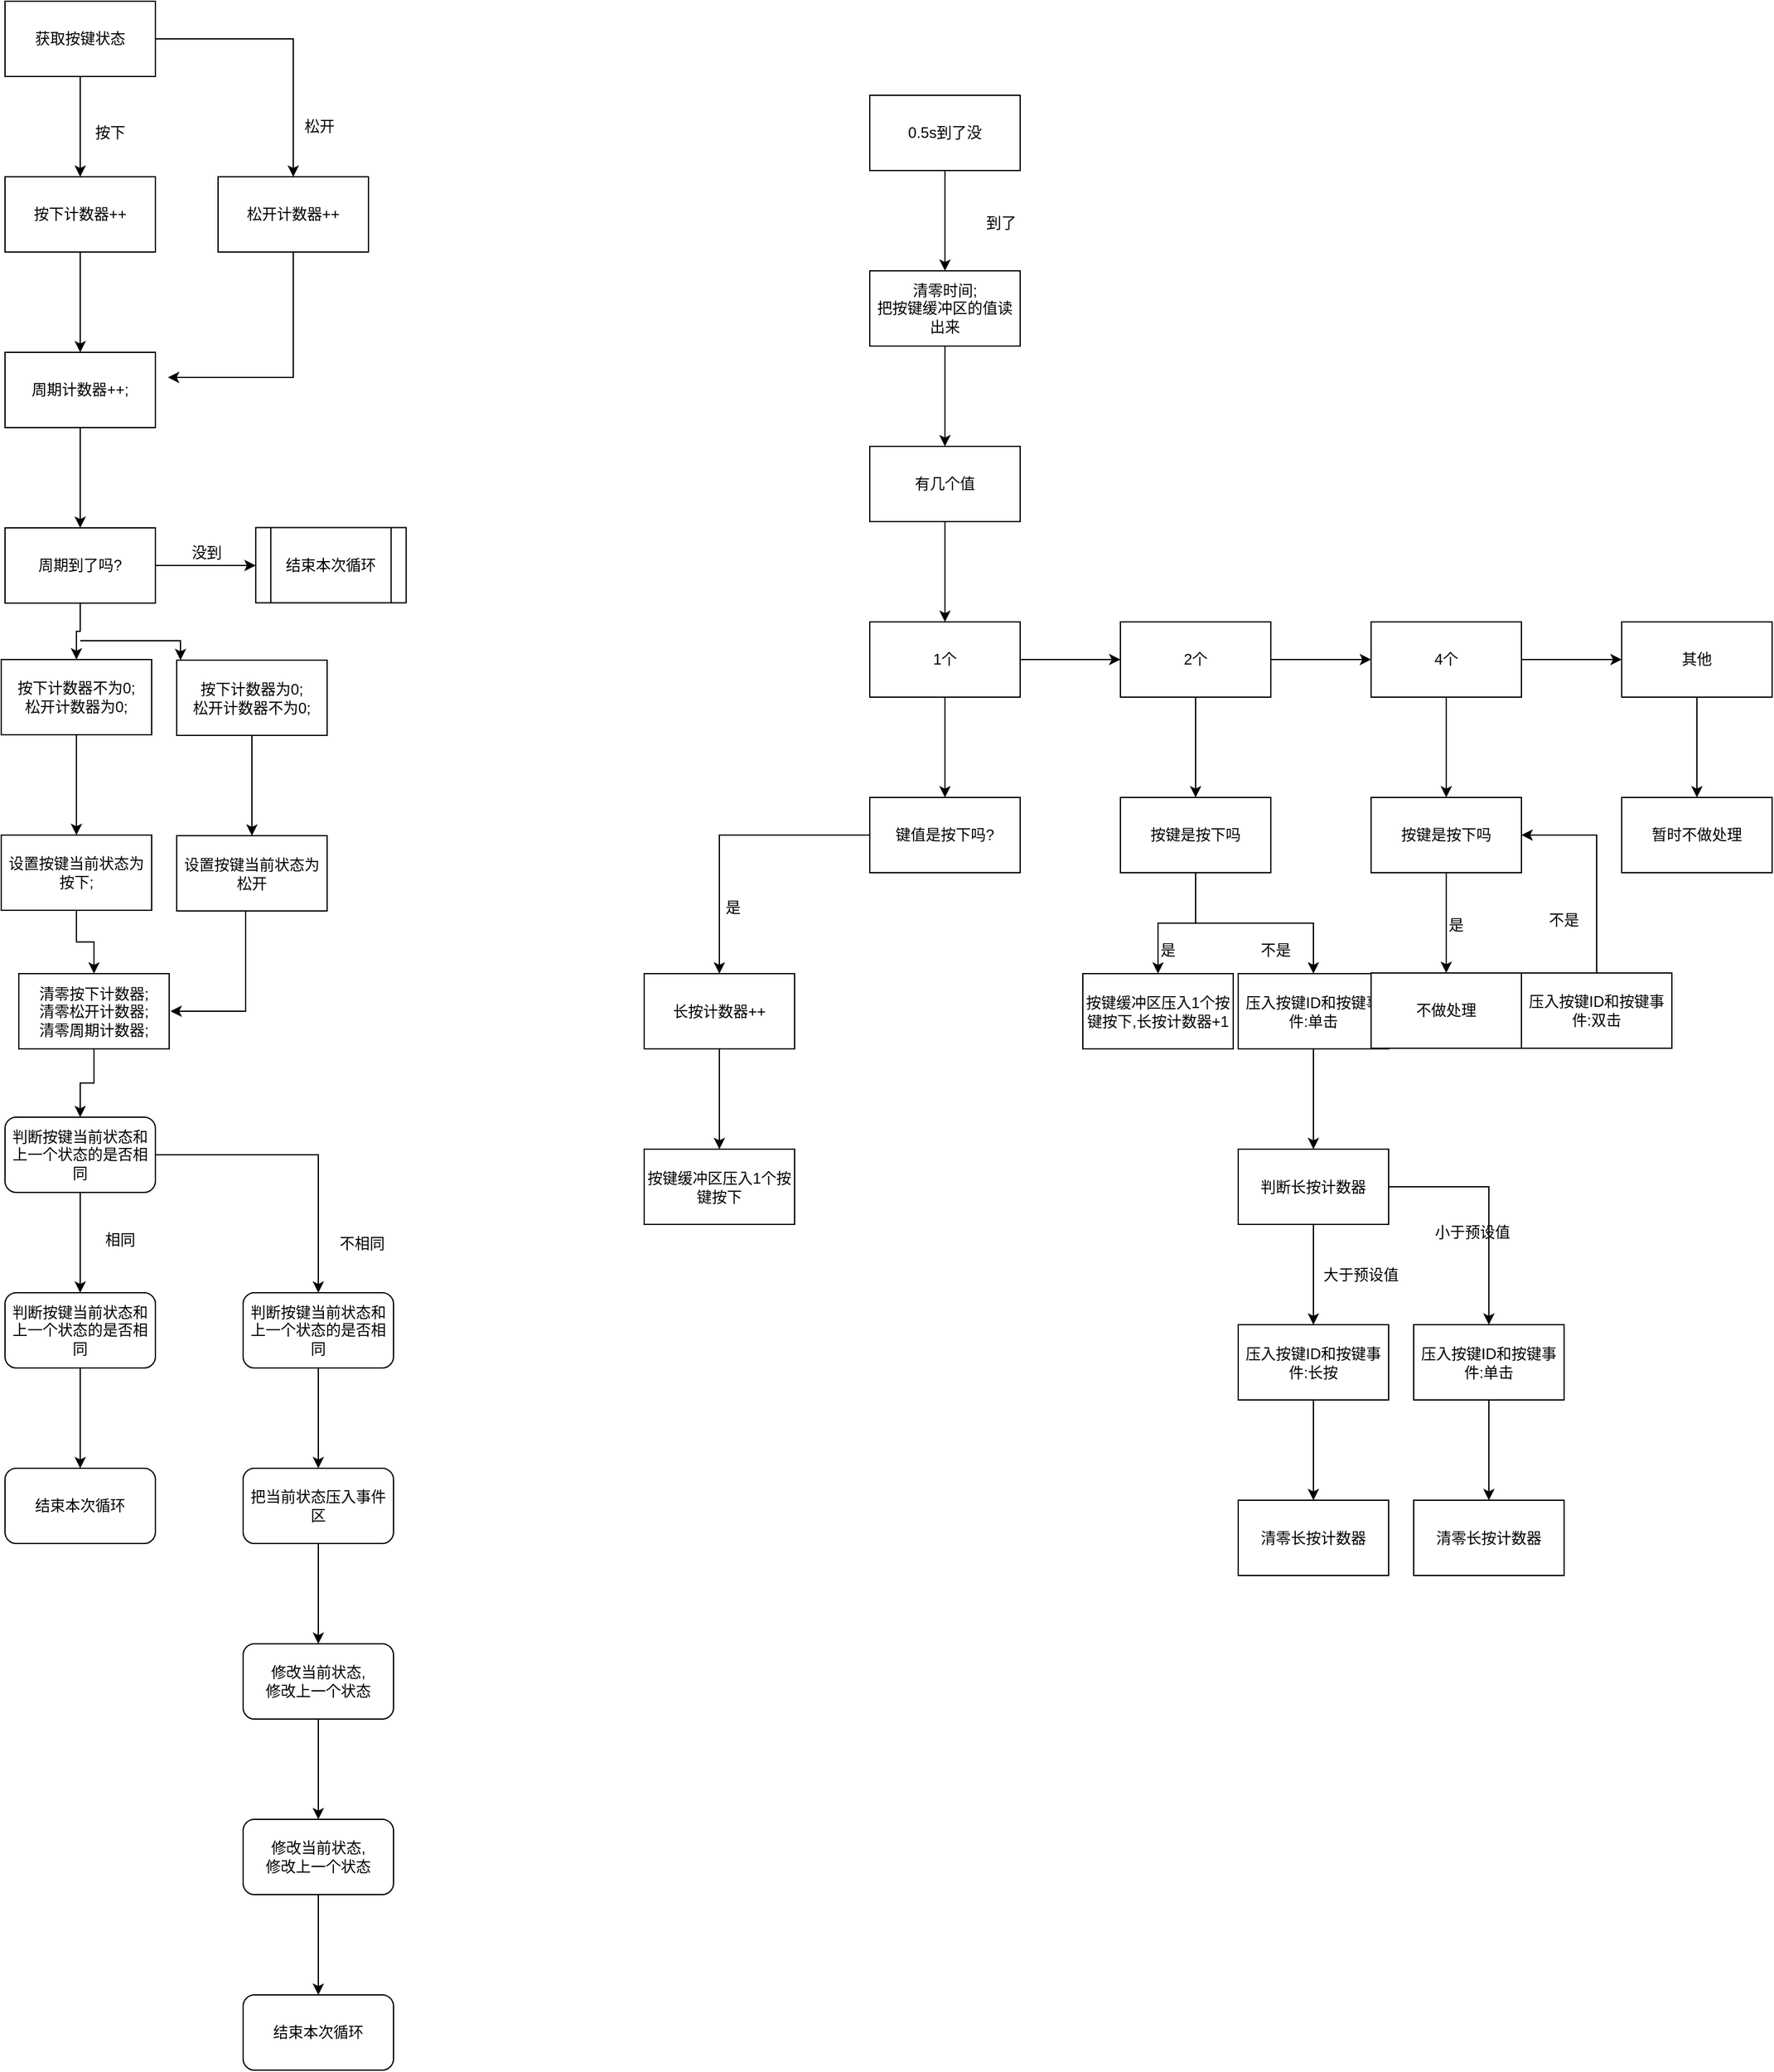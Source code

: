 <mxfile version="11.3.0" type="device" pages="1"><diagram id="B2_2T0rBm0mb6-EXUx3p" name="第 3 页"><mxGraphModel dx="1072" dy="1961" grid="1" gridSize="10" guides="1" tooltips="1" connect="1" arrows="1" fold="1" page="1" pageScale="1" pageWidth="827" pageHeight="1169" math="0" shadow="0"><root><mxCell id="7r8vF9dGVnVxXLnAjqoY-0"/><mxCell id="7r8vF9dGVnVxXLnAjqoY-1" parent="7r8vF9dGVnVxXLnAjqoY-0"/><mxCell id="7r8vF9dGVnVxXLnAjqoY-9" value="" style="edgeStyle=orthogonalEdgeStyle;rounded=0;orthogonalLoop=1;jettySize=auto;html=1;" parent="7r8vF9dGVnVxXLnAjqoY-1" source="7r8vF9dGVnVxXLnAjqoY-2" target="7r8vF9dGVnVxXLnAjqoY-8" edge="1"><mxGeometry relative="1" as="geometry"/></mxCell><mxCell id="7r8vF9dGVnVxXLnAjqoY-11" value="" style="edgeStyle=orthogonalEdgeStyle;rounded=0;orthogonalLoop=1;jettySize=auto;html=1;" parent="7r8vF9dGVnVxXLnAjqoY-1" source="7r8vF9dGVnVxXLnAjqoY-2" target="7r8vF9dGVnVxXLnAjqoY-10" edge="1"><mxGeometry relative="1" as="geometry"/></mxCell><mxCell id="7r8vF9dGVnVxXLnAjqoY-2" value="判断按键当前状态和上一个状态的是否相同" style="rounded=1;whiteSpace=wrap;html=1;" parent="7r8vF9dGVnVxXLnAjqoY-1" vertex="1"><mxGeometry x="310" y="170" width="120" height="60" as="geometry"/></mxCell><mxCell id="7r8vF9dGVnVxXLnAjqoY-17" value="" style="edgeStyle=orthogonalEdgeStyle;rounded=0;orthogonalLoop=1;jettySize=auto;html=1;" parent="7r8vF9dGVnVxXLnAjqoY-1" source="7r8vF9dGVnVxXLnAjqoY-10" target="7r8vF9dGVnVxXLnAjqoY-16" edge="1"><mxGeometry relative="1" as="geometry"/></mxCell><mxCell id="7r8vF9dGVnVxXLnAjqoY-10" value="判断按键当前状态和上一个状态的是否相同" style="rounded=1;whiteSpace=wrap;html=1;" parent="7r8vF9dGVnVxXLnAjqoY-1" vertex="1"><mxGeometry x="500" y="310" width="120" height="60" as="geometry"/></mxCell><mxCell id="7r8vF9dGVnVxXLnAjqoY-19" value="" style="edgeStyle=orthogonalEdgeStyle;rounded=0;orthogonalLoop=1;jettySize=auto;html=1;" parent="7r8vF9dGVnVxXLnAjqoY-1" source="7r8vF9dGVnVxXLnAjqoY-16" target="7r8vF9dGVnVxXLnAjqoY-18" edge="1"><mxGeometry relative="1" as="geometry"/></mxCell><mxCell id="7r8vF9dGVnVxXLnAjqoY-16" value="把当前状态压入事件区" style="rounded=1;whiteSpace=wrap;html=1;" parent="7r8vF9dGVnVxXLnAjqoY-1" vertex="1"><mxGeometry x="500" y="450" width="120" height="60" as="geometry"/></mxCell><mxCell id="7r8vF9dGVnVxXLnAjqoY-21" value="" style="edgeStyle=orthogonalEdgeStyle;rounded=0;orthogonalLoop=1;jettySize=auto;html=1;" parent="7r8vF9dGVnVxXLnAjqoY-1" source="7r8vF9dGVnVxXLnAjqoY-18" target="7r8vF9dGVnVxXLnAjqoY-20" edge="1"><mxGeometry relative="1" as="geometry"/></mxCell><mxCell id="7r8vF9dGVnVxXLnAjqoY-18" value="修改当前状态,&lt;br&gt;修改上一个状态" style="rounded=1;whiteSpace=wrap;html=1;" parent="7r8vF9dGVnVxXLnAjqoY-1" vertex="1"><mxGeometry x="500" y="590" width="120" height="60" as="geometry"/></mxCell><mxCell id="7r8vF9dGVnVxXLnAjqoY-23" value="" style="edgeStyle=orthogonalEdgeStyle;rounded=0;orthogonalLoop=1;jettySize=auto;html=1;" parent="7r8vF9dGVnVxXLnAjqoY-1" source="7r8vF9dGVnVxXLnAjqoY-20" target="7r8vF9dGVnVxXLnAjqoY-22" edge="1"><mxGeometry relative="1" as="geometry"/></mxCell><mxCell id="7r8vF9dGVnVxXLnAjqoY-20" value="修改当前状态,&lt;br&gt;修改上一个状态" style="rounded=1;whiteSpace=wrap;html=1;" parent="7r8vF9dGVnVxXLnAjqoY-1" vertex="1"><mxGeometry x="500" y="730" width="120" height="60" as="geometry"/></mxCell><mxCell id="7r8vF9dGVnVxXLnAjqoY-22" value="结束本次循环" style="rounded=1;whiteSpace=wrap;html=1;" parent="7r8vF9dGVnVxXLnAjqoY-1" vertex="1"><mxGeometry x="500" y="870" width="120" height="60" as="geometry"/></mxCell><mxCell id="7r8vF9dGVnVxXLnAjqoY-15" value="" style="edgeStyle=orthogonalEdgeStyle;rounded=0;orthogonalLoop=1;jettySize=auto;html=1;" parent="7r8vF9dGVnVxXLnAjqoY-1" source="7r8vF9dGVnVxXLnAjqoY-8" target="7r8vF9dGVnVxXLnAjqoY-14" edge="1"><mxGeometry relative="1" as="geometry"/></mxCell><mxCell id="7r8vF9dGVnVxXLnAjqoY-8" value="判断按键当前状态和上一个状态的是否相同" style="rounded=1;whiteSpace=wrap;html=1;" parent="7r8vF9dGVnVxXLnAjqoY-1" vertex="1"><mxGeometry x="310" y="310" width="120" height="60" as="geometry"/></mxCell><mxCell id="7r8vF9dGVnVxXLnAjqoY-14" value="结束本次循环" style="rounded=1;whiteSpace=wrap;html=1;" parent="7r8vF9dGVnVxXLnAjqoY-1" vertex="1"><mxGeometry x="310" y="450" width="120" height="60" as="geometry"/></mxCell><mxCell id="7r8vF9dGVnVxXLnAjqoY-12" value="相同" style="text;html=1;resizable=0;points=[];autosize=1;align=left;verticalAlign=top;spacingTop=-4;" parent="7r8vF9dGVnVxXLnAjqoY-1" vertex="1"><mxGeometry x="388" y="258" width="40" height="20" as="geometry"/></mxCell><mxCell id="7r8vF9dGVnVxXLnAjqoY-13" value="不相同" style="text;html=1;resizable=0;points=[];autosize=1;align=left;verticalAlign=top;spacingTop=-4;" parent="7r8vF9dGVnVxXLnAjqoY-1" vertex="1"><mxGeometry x="575" y="261" width="50" height="20" as="geometry"/></mxCell><mxCell id="aaYcytIjd0L889EqjTtt-0" value="" style="edgeStyle=orthogonalEdgeStyle;rounded=0;orthogonalLoop=1;jettySize=auto;html=1;" parent="7r8vF9dGVnVxXLnAjqoY-1" source="aaYcytIjd0L889EqjTtt-2" target="aaYcytIjd0L889EqjTtt-6" edge="1"><mxGeometry relative="1" as="geometry"/></mxCell><mxCell id="aaYcytIjd0L889EqjTtt-1" value="" style="edgeStyle=orthogonalEdgeStyle;rounded=0;orthogonalLoop=1;jettySize=auto;html=1;" parent="7r8vF9dGVnVxXLnAjqoY-1" source="aaYcytIjd0L889EqjTtt-2" target="aaYcytIjd0L889EqjTtt-4" edge="1"><mxGeometry relative="1" as="geometry"/></mxCell><mxCell id="aaYcytIjd0L889EqjTtt-2" value="获取按键状态" style="rounded=0;whiteSpace=wrap;html=1;" parent="7r8vF9dGVnVxXLnAjqoY-1" vertex="1"><mxGeometry x="310" y="-720" width="120" height="60" as="geometry"/></mxCell><mxCell id="aaYcytIjd0L889EqjTtt-3" value="" style="edgeStyle=orthogonalEdgeStyle;rounded=0;orthogonalLoop=1;jettySize=auto;html=1;" parent="7r8vF9dGVnVxXLnAjqoY-1" source="aaYcytIjd0L889EqjTtt-4" edge="1"><mxGeometry relative="1" as="geometry"><mxPoint x="440" y="-420" as="targetPoint"/><Array as="points"><mxPoint x="540" y="-420"/></Array></mxGeometry></mxCell><mxCell id="aaYcytIjd0L889EqjTtt-4" value="松开计数器++" style="rounded=0;whiteSpace=wrap;html=1;" parent="7r8vF9dGVnVxXLnAjqoY-1" vertex="1"><mxGeometry x="480" y="-580" width="120" height="60" as="geometry"/></mxCell><mxCell id="aaYcytIjd0L889EqjTtt-5" value="" style="edgeStyle=orthogonalEdgeStyle;rounded=0;orthogonalLoop=1;jettySize=auto;html=1;entryX=0.5;entryY=0;entryDx=0;entryDy=0;" parent="7r8vF9dGVnVxXLnAjqoY-1" source="aaYcytIjd0L889EqjTtt-6" target="aaYcytIjd0L889EqjTtt-8" edge="1"><mxGeometry relative="1" as="geometry"/></mxCell><mxCell id="aaYcytIjd0L889EqjTtt-6" value="按下计数器++" style="rounded=0;whiteSpace=wrap;html=1;" parent="7r8vF9dGVnVxXLnAjqoY-1" vertex="1"><mxGeometry x="310" y="-580" width="120" height="60" as="geometry"/></mxCell><mxCell id="aaYcytIjd0L889EqjTtt-7" value="" style="edgeStyle=orthogonalEdgeStyle;rounded=0;orthogonalLoop=1;jettySize=auto;html=1;" parent="7r8vF9dGVnVxXLnAjqoY-1" source="aaYcytIjd0L889EqjTtt-8" target="aaYcytIjd0L889EqjTtt-10" edge="1"><mxGeometry relative="1" as="geometry"/></mxCell><mxCell id="aaYcytIjd0L889EqjTtt-8" value="周期计数器++;" style="rounded=0;whiteSpace=wrap;html=1;" parent="7r8vF9dGVnVxXLnAjqoY-1" vertex="1"><mxGeometry x="310" y="-440" width="120" height="60" as="geometry"/></mxCell><mxCell id="aaYcytIjd0L889EqjTtt-9" value="" style="edgeStyle=orthogonalEdgeStyle;rounded=0;orthogonalLoop=1;jettySize=auto;html=1;" parent="7r8vF9dGVnVxXLnAjqoY-1" source="aaYcytIjd0L889EqjTtt-10" edge="1"><mxGeometry relative="1" as="geometry"><mxPoint x="510" y="-270" as="targetPoint"/></mxGeometry></mxCell><mxCell id="ldV8It1BAqN3TS-GJE2C-9" value="" style="edgeStyle=orthogonalEdgeStyle;rounded=0;orthogonalLoop=1;jettySize=auto;html=1;" parent="7r8vF9dGVnVxXLnAjqoY-1" source="aaYcytIjd0L889EqjTtt-10" target="ldV8It1BAqN3TS-GJE2C-1" edge="1"><mxGeometry relative="1" as="geometry"/></mxCell><mxCell id="aaYcytIjd0L889EqjTtt-10" value="周期到了吗?" style="rounded=0;whiteSpace=wrap;html=1;" parent="7r8vF9dGVnVxXLnAjqoY-1" vertex="1"><mxGeometry x="310" y="-300" width="120" height="60" as="geometry"/></mxCell><mxCell id="aaYcytIjd0L889EqjTtt-11" value="按下" style="text;html=1;resizable=0;points=[];autosize=1;align=left;verticalAlign=top;spacingTop=-4;" parent="7r8vF9dGVnVxXLnAjqoY-1" vertex="1"><mxGeometry x="380" y="-625" width="40" height="20" as="geometry"/></mxCell><mxCell id="aaYcytIjd0L889EqjTtt-12" value="松开" style="text;html=1;resizable=0;points=[];autosize=1;align=left;verticalAlign=top;spacingTop=-4;" parent="7r8vF9dGVnVxXLnAjqoY-1" vertex="1"><mxGeometry x="547" y="-630" width="40" height="20" as="geometry"/></mxCell><mxCell id="aaYcytIjd0L889EqjTtt-13" value="没到" style="text;html=1;resizable=0;points=[];autosize=1;align=left;verticalAlign=top;spacingTop=-4;" parent="7r8vF9dGVnVxXLnAjqoY-1" vertex="1"><mxGeometry x="457" y="-290" width="40" height="20" as="geometry"/></mxCell><mxCell id="aaYcytIjd0L889EqjTtt-14" value="结束本次循环" style="shape=process;whiteSpace=wrap;html=1;backgroundOutline=1;" parent="7r8vF9dGVnVxXLnAjqoY-1" vertex="1"><mxGeometry x="510.088" y="-300.241" width="120" height="60" as="geometry"/></mxCell><mxCell id="ldV8It1BAqN3TS-GJE2C-0" value="" style="edgeStyle=orthogonalEdgeStyle;rounded=0;orthogonalLoop=1;jettySize=auto;html=1;" parent="7r8vF9dGVnVxXLnAjqoY-1" source="ldV8It1BAqN3TS-GJE2C-1" target="ldV8It1BAqN3TS-GJE2C-3" edge="1"><mxGeometry relative="1" as="geometry"/></mxCell><mxCell id="ldV8It1BAqN3TS-GJE2C-1" value="按下计数器不为0;&lt;br&gt;松开计数器为0;" style="rounded=0;whiteSpace=wrap;html=1;" parent="7r8vF9dGVnVxXLnAjqoY-1" vertex="1"><mxGeometry x="307" y="-195" width="120" height="60" as="geometry"/></mxCell><mxCell id="ldV8It1BAqN3TS-GJE2C-2" value="" style="edgeStyle=orthogonalEdgeStyle;rounded=0;orthogonalLoop=1;jettySize=auto;html=1;" parent="7r8vF9dGVnVxXLnAjqoY-1" source="ldV8It1BAqN3TS-GJE2C-3" target="ldV8It1BAqN3TS-GJE2C-8" edge="1"><mxGeometry relative="1" as="geometry"/></mxCell><mxCell id="ldV8It1BAqN3TS-GJE2C-3" value="设置按键当前状态为按下;" style="rounded=0;whiteSpace=wrap;html=1;" parent="7r8vF9dGVnVxXLnAjqoY-1" vertex="1"><mxGeometry x="307" y="-55" width="120" height="60" as="geometry"/></mxCell><mxCell id="ldV8It1BAqN3TS-GJE2C-4" value="" style="edgeStyle=orthogonalEdgeStyle;rounded=0;orthogonalLoop=1;jettySize=auto;html=1;" parent="7r8vF9dGVnVxXLnAjqoY-1" source="ldV8It1BAqN3TS-GJE2C-5" target="ldV8It1BAqN3TS-GJE2C-7" edge="1"><mxGeometry relative="1" as="geometry"/></mxCell><mxCell id="ldV8It1BAqN3TS-GJE2C-10" style="edgeStyle=orthogonalEdgeStyle;rounded=0;orthogonalLoop=1;jettySize=auto;html=1;" parent="7r8vF9dGVnVxXLnAjqoY-1" target="ldV8It1BAqN3TS-GJE2C-5" edge="1"><mxGeometry relative="1" as="geometry"><mxPoint x="370" y="-210" as="sourcePoint"/><Array as="points"><mxPoint x="450" y="-210"/></Array></mxGeometry></mxCell><mxCell id="ldV8It1BAqN3TS-GJE2C-5" value="按下计数器为0;&lt;br&gt;松开计数器不为0;" style="rounded=0;whiteSpace=wrap;html=1;" parent="7r8vF9dGVnVxXLnAjqoY-1" vertex="1"><mxGeometry x="447" y="-194.5" width="120" height="60" as="geometry"/></mxCell><mxCell id="ldV8It1BAqN3TS-GJE2C-6" value="" style="edgeStyle=orthogonalEdgeStyle;rounded=0;orthogonalLoop=1;jettySize=auto;html=1;" parent="7r8vF9dGVnVxXLnAjqoY-1" source="ldV8It1BAqN3TS-GJE2C-7" edge="1"><mxGeometry relative="1" as="geometry"><mxPoint x="442" y="85.5" as="targetPoint"/><Array as="points"><mxPoint x="502" y="85.5"/></Array></mxGeometry></mxCell><mxCell id="ldV8It1BAqN3TS-GJE2C-7" value="设置按键当前状态为松开" style="rounded=0;whiteSpace=wrap;html=1;" parent="7r8vF9dGVnVxXLnAjqoY-1" vertex="1"><mxGeometry x="447" y="-54.5" width="120" height="60" as="geometry"/></mxCell><mxCell id="ldV8It1BAqN3TS-GJE2C-11" value="" style="edgeStyle=orthogonalEdgeStyle;rounded=0;orthogonalLoop=1;jettySize=auto;html=1;" parent="7r8vF9dGVnVxXLnAjqoY-1" source="ldV8It1BAqN3TS-GJE2C-8" target="7r8vF9dGVnVxXLnAjqoY-2" edge="1"><mxGeometry relative="1" as="geometry"/></mxCell><mxCell id="ldV8It1BAqN3TS-GJE2C-8" value="清零按下计数器;&lt;br&gt;清零松开计数器;&lt;br&gt;清零周期计数器;&lt;br&gt;" style="rounded=0;whiteSpace=wrap;html=1;" parent="7r8vF9dGVnVxXLnAjqoY-1" vertex="1"><mxGeometry x="321" y="55.5" width="120" height="60" as="geometry"/></mxCell><mxCell id="VylkpJHKRPjyrCPdAT_A-2" value="" style="edgeStyle=orthogonalEdgeStyle;rounded=0;orthogonalLoop=1;jettySize=auto;html=1;" edge="1" parent="7r8vF9dGVnVxXLnAjqoY-1" source="VylkpJHKRPjyrCPdAT_A-0" target="VylkpJHKRPjyrCPdAT_A-1"><mxGeometry relative="1" as="geometry"/></mxCell><mxCell id="VylkpJHKRPjyrCPdAT_A-0" value="0.5s到了没" style="rounded=0;whiteSpace=wrap;html=1;" vertex="1" parent="7r8vF9dGVnVxXLnAjqoY-1"><mxGeometry x="1000" y="-645" width="120" height="60" as="geometry"/></mxCell><mxCell id="VylkpJHKRPjyrCPdAT_A-5" value="" style="edgeStyle=orthogonalEdgeStyle;rounded=0;orthogonalLoop=1;jettySize=auto;html=1;" edge="1" parent="7r8vF9dGVnVxXLnAjqoY-1" source="VylkpJHKRPjyrCPdAT_A-1" target="VylkpJHKRPjyrCPdAT_A-4"><mxGeometry relative="1" as="geometry"/></mxCell><mxCell id="VylkpJHKRPjyrCPdAT_A-1" value="清零时间;&lt;br&gt;把按键缓冲区的值读出来" style="rounded=0;whiteSpace=wrap;html=1;" vertex="1" parent="7r8vF9dGVnVxXLnAjqoY-1"><mxGeometry x="1000" y="-505" width="120" height="60" as="geometry"/></mxCell><mxCell id="VylkpJHKRPjyrCPdAT_A-7" value="" style="edgeStyle=orthogonalEdgeStyle;rounded=0;orthogonalLoop=1;jettySize=auto;html=1;" edge="1" parent="7r8vF9dGVnVxXLnAjqoY-1" source="VylkpJHKRPjyrCPdAT_A-4" target="VylkpJHKRPjyrCPdAT_A-6"><mxGeometry relative="1" as="geometry"/></mxCell><mxCell id="VylkpJHKRPjyrCPdAT_A-4" value="有几个值" style="rounded=0;whiteSpace=wrap;html=1;" vertex="1" parent="7r8vF9dGVnVxXLnAjqoY-1"><mxGeometry x="1000" y="-365" width="120" height="60" as="geometry"/></mxCell><mxCell id="VylkpJHKRPjyrCPdAT_A-9" value="" style="edgeStyle=orthogonalEdgeStyle;rounded=0;orthogonalLoop=1;jettySize=auto;html=1;" edge="1" parent="7r8vF9dGVnVxXLnAjqoY-1" source="VylkpJHKRPjyrCPdAT_A-6" target="VylkpJHKRPjyrCPdAT_A-8"><mxGeometry relative="1" as="geometry"/></mxCell><mxCell id="VylkpJHKRPjyrCPdAT_A-15" value="" style="edgeStyle=orthogonalEdgeStyle;rounded=0;orthogonalLoop=1;jettySize=auto;html=1;" edge="1" parent="7r8vF9dGVnVxXLnAjqoY-1" source="VylkpJHKRPjyrCPdAT_A-6" target="VylkpJHKRPjyrCPdAT_A-14"><mxGeometry relative="1" as="geometry"/></mxCell><mxCell id="VylkpJHKRPjyrCPdAT_A-6" value="1个" style="rounded=0;whiteSpace=wrap;html=1;" vertex="1" parent="7r8vF9dGVnVxXLnAjqoY-1"><mxGeometry x="1000" y="-225" width="120" height="60" as="geometry"/></mxCell><mxCell id="VylkpJHKRPjyrCPdAT_A-23" value="" style="edgeStyle=orthogonalEdgeStyle;rounded=0;orthogonalLoop=1;jettySize=auto;html=1;" edge="1" parent="7r8vF9dGVnVxXLnAjqoY-1" source="VylkpJHKRPjyrCPdAT_A-14" target="VylkpJHKRPjyrCPdAT_A-22"><mxGeometry relative="1" as="geometry"/></mxCell><mxCell id="VylkpJHKRPjyrCPdAT_A-14" value="键值是按下吗?" style="rounded=0;whiteSpace=wrap;html=1;" vertex="1" parent="7r8vF9dGVnVxXLnAjqoY-1"><mxGeometry x="1000" y="-85" width="120" height="60" as="geometry"/></mxCell><mxCell id="5KFOrGwKbtO-EI1FFn3G-7" value="" style="edgeStyle=orthogonalEdgeStyle;rounded=0;orthogonalLoop=1;jettySize=auto;html=1;" edge="1" parent="7r8vF9dGVnVxXLnAjqoY-1" source="VylkpJHKRPjyrCPdAT_A-22" target="5KFOrGwKbtO-EI1FFn3G-6"><mxGeometry relative="1" as="geometry"/></mxCell><mxCell id="VylkpJHKRPjyrCPdAT_A-22" value="长按计数器++" style="rounded=0;whiteSpace=wrap;html=1;" vertex="1" parent="7r8vF9dGVnVxXLnAjqoY-1"><mxGeometry x="820" y="55.5" width="120" height="60" as="geometry"/></mxCell><mxCell id="5KFOrGwKbtO-EI1FFn3G-6" value="按键缓冲区压入1个按键按下" style="rounded=0;whiteSpace=wrap;html=1;" vertex="1" parent="7r8vF9dGVnVxXLnAjqoY-1"><mxGeometry x="820" y="195.5" width="120" height="60" as="geometry"/></mxCell><mxCell id="VylkpJHKRPjyrCPdAT_A-11" value="" style="edgeStyle=orthogonalEdgeStyle;rounded=0;orthogonalLoop=1;jettySize=auto;html=1;" edge="1" parent="7r8vF9dGVnVxXLnAjqoY-1" source="VylkpJHKRPjyrCPdAT_A-8" target="VylkpJHKRPjyrCPdAT_A-10"><mxGeometry relative="1" as="geometry"/></mxCell><mxCell id="VylkpJHKRPjyrCPdAT_A-17" value="" style="edgeStyle=orthogonalEdgeStyle;rounded=0;orthogonalLoop=1;jettySize=auto;html=1;" edge="1" parent="7r8vF9dGVnVxXLnAjqoY-1" source="VylkpJHKRPjyrCPdAT_A-8" target="VylkpJHKRPjyrCPdAT_A-16"><mxGeometry relative="1" as="geometry"/></mxCell><mxCell id="VylkpJHKRPjyrCPdAT_A-8" value="2个" style="rounded=0;whiteSpace=wrap;html=1;" vertex="1" parent="7r8vF9dGVnVxXLnAjqoY-1"><mxGeometry x="1200" y="-225" width="120" height="60" as="geometry"/></mxCell><mxCell id="CRvKu7VSIukxM5KB-JZm-1" value="" style="edgeStyle=orthogonalEdgeStyle;rounded=0;orthogonalLoop=1;jettySize=auto;html=1;" edge="1" parent="7r8vF9dGVnVxXLnAjqoY-1" source="VylkpJHKRPjyrCPdAT_A-16" target="CRvKu7VSIukxM5KB-JZm-0"><mxGeometry relative="1" as="geometry"/></mxCell><mxCell id="CRvKu7VSIukxM5KB-JZm-5" value="" style="edgeStyle=orthogonalEdgeStyle;rounded=0;orthogonalLoop=1;jettySize=auto;html=1;" edge="1" parent="7r8vF9dGVnVxXLnAjqoY-1" source="VylkpJHKRPjyrCPdAT_A-16" target="CRvKu7VSIukxM5KB-JZm-4"><mxGeometry relative="1" as="geometry"/></mxCell><mxCell id="VylkpJHKRPjyrCPdAT_A-16" value="按键是按下吗" style="rounded=0;whiteSpace=wrap;html=1;" vertex="1" parent="7r8vF9dGVnVxXLnAjqoY-1"><mxGeometry x="1200" y="-85" width="120" height="60" as="geometry"/></mxCell><mxCell id="5KFOrGwKbtO-EI1FFn3G-11" value="" style="edgeStyle=orthogonalEdgeStyle;rounded=0;orthogonalLoop=1;jettySize=auto;html=1;" edge="1" parent="7r8vF9dGVnVxXLnAjqoY-1" source="CRvKu7VSIukxM5KB-JZm-0" target="5KFOrGwKbtO-EI1FFn3G-10"><mxGeometry relative="1" as="geometry"/></mxCell><mxCell id="CRvKu7VSIukxM5KB-JZm-0" value="压入按键ID和按键事件:单击" style="rounded=0;whiteSpace=wrap;html=1;" vertex="1" parent="7r8vF9dGVnVxXLnAjqoY-1"><mxGeometry x="1294" y="55.5" width="120" height="60" as="geometry"/></mxCell><mxCell id="5KFOrGwKbtO-EI1FFn3G-13" value="" style="edgeStyle=orthogonalEdgeStyle;rounded=0;orthogonalLoop=1;jettySize=auto;html=1;" edge="1" parent="7r8vF9dGVnVxXLnAjqoY-1" source="5KFOrGwKbtO-EI1FFn3G-10" target="5KFOrGwKbtO-EI1FFn3G-12"><mxGeometry relative="1" as="geometry"/></mxCell><mxCell id="5KFOrGwKbtO-EI1FFn3G-16" value="" style="edgeStyle=orthogonalEdgeStyle;rounded=0;orthogonalLoop=1;jettySize=auto;html=1;" edge="1" parent="7r8vF9dGVnVxXLnAjqoY-1" source="5KFOrGwKbtO-EI1FFn3G-10" target="5KFOrGwKbtO-EI1FFn3G-15"><mxGeometry relative="1" as="geometry"/></mxCell><mxCell id="5KFOrGwKbtO-EI1FFn3G-10" value="判断长按计数器" style="rounded=0;whiteSpace=wrap;html=1;" vertex="1" parent="7r8vF9dGVnVxXLnAjqoY-1"><mxGeometry x="1294" y="195.5" width="120" height="60" as="geometry"/></mxCell><mxCell id="5KFOrGwKbtO-EI1FFn3G-21" value="" style="edgeStyle=orthogonalEdgeStyle;rounded=0;orthogonalLoop=1;jettySize=auto;html=1;" edge="1" parent="7r8vF9dGVnVxXLnAjqoY-1" source="5KFOrGwKbtO-EI1FFn3G-15" target="5KFOrGwKbtO-EI1FFn3G-20"><mxGeometry relative="1" as="geometry"/></mxCell><mxCell id="5KFOrGwKbtO-EI1FFn3G-15" value="压入按键ID和按键事件:单击" style="rounded=0;whiteSpace=wrap;html=1;" vertex="1" parent="7r8vF9dGVnVxXLnAjqoY-1"><mxGeometry x="1434" y="335.5" width="120" height="60" as="geometry"/></mxCell><mxCell id="5KFOrGwKbtO-EI1FFn3G-20" value="清零长按计数器" style="rounded=0;whiteSpace=wrap;html=1;" vertex="1" parent="7r8vF9dGVnVxXLnAjqoY-1"><mxGeometry x="1434" y="475.5" width="120" height="60" as="geometry"/></mxCell><mxCell id="5KFOrGwKbtO-EI1FFn3G-19" value="" style="edgeStyle=orthogonalEdgeStyle;rounded=0;orthogonalLoop=1;jettySize=auto;html=1;" edge="1" parent="7r8vF9dGVnVxXLnAjqoY-1" source="5KFOrGwKbtO-EI1FFn3G-12" target="5KFOrGwKbtO-EI1FFn3G-18"><mxGeometry relative="1" as="geometry"/></mxCell><mxCell id="5KFOrGwKbtO-EI1FFn3G-12" value="压入按键ID和按键事件:长按" style="rounded=0;whiteSpace=wrap;html=1;" vertex="1" parent="7r8vF9dGVnVxXLnAjqoY-1"><mxGeometry x="1294" y="335.5" width="120" height="60" as="geometry"/></mxCell><mxCell id="5KFOrGwKbtO-EI1FFn3G-18" value="清零长按计数器" style="rounded=0;whiteSpace=wrap;html=1;" vertex="1" parent="7r8vF9dGVnVxXLnAjqoY-1"><mxGeometry x="1294" y="475.5" width="120" height="60" as="geometry"/></mxCell><mxCell id="VylkpJHKRPjyrCPdAT_A-13" value="" style="edgeStyle=orthogonalEdgeStyle;rounded=0;orthogonalLoop=1;jettySize=auto;html=1;" edge="1" parent="7r8vF9dGVnVxXLnAjqoY-1" source="VylkpJHKRPjyrCPdAT_A-10" target="VylkpJHKRPjyrCPdAT_A-12"><mxGeometry relative="1" as="geometry"/></mxCell><mxCell id="VylkpJHKRPjyrCPdAT_A-19" value="" style="edgeStyle=orthogonalEdgeStyle;rounded=0;orthogonalLoop=1;jettySize=auto;html=1;" edge="1" parent="7r8vF9dGVnVxXLnAjqoY-1" source="VylkpJHKRPjyrCPdAT_A-10" target="VylkpJHKRPjyrCPdAT_A-18"><mxGeometry relative="1" as="geometry"/></mxCell><mxCell id="VylkpJHKRPjyrCPdAT_A-10" value="4个" style="rounded=0;whiteSpace=wrap;html=1;" vertex="1" parent="7r8vF9dGVnVxXLnAjqoY-1"><mxGeometry x="1400" y="-225" width="120" height="60" as="geometry"/></mxCell><mxCell id="5KFOrGwKbtO-EI1FFn3G-1" value="" style="edgeStyle=orthogonalEdgeStyle;rounded=0;orthogonalLoop=1;jettySize=auto;html=1;" edge="1" parent="7r8vF9dGVnVxXLnAjqoY-1" source="VylkpJHKRPjyrCPdAT_A-18" target="5KFOrGwKbtO-EI1FFn3G-0"><mxGeometry relative="1" as="geometry"/></mxCell><mxCell id="VylkpJHKRPjyrCPdAT_A-18" value="按键是按下吗" style="rounded=0;whiteSpace=wrap;html=1;" vertex="1" parent="7r8vF9dGVnVxXLnAjqoY-1"><mxGeometry x="1400" y="-85" width="120" height="60" as="geometry"/></mxCell><mxCell id="5KFOrGwKbtO-EI1FFn3G-0" value="不做处理" style="rounded=0;whiteSpace=wrap;html=1;" vertex="1" parent="7r8vF9dGVnVxXLnAjqoY-1"><mxGeometry x="1400" y="55" width="120" height="60" as="geometry"/></mxCell><mxCell id="VylkpJHKRPjyrCPdAT_A-21" value="" style="edgeStyle=orthogonalEdgeStyle;rounded=0;orthogonalLoop=1;jettySize=auto;html=1;" edge="1" parent="7r8vF9dGVnVxXLnAjqoY-1" source="VylkpJHKRPjyrCPdAT_A-12" target="VylkpJHKRPjyrCPdAT_A-20"><mxGeometry relative="1" as="geometry"/></mxCell><mxCell id="VylkpJHKRPjyrCPdAT_A-12" value="其他" style="rounded=0;whiteSpace=wrap;html=1;" vertex="1" parent="7r8vF9dGVnVxXLnAjqoY-1"><mxGeometry x="1600" y="-225" width="120" height="60" as="geometry"/></mxCell><mxCell id="VylkpJHKRPjyrCPdAT_A-20" value="暂时不做处理" style="rounded=0;whiteSpace=wrap;html=1;" vertex="1" parent="7r8vF9dGVnVxXLnAjqoY-1"><mxGeometry x="1600" y="-85" width="120" height="60" as="geometry"/></mxCell><mxCell id="VylkpJHKRPjyrCPdAT_A-3" value="到了" style="text;html=1;resizable=0;points=[];autosize=1;align=left;verticalAlign=top;spacingTop=-4;" vertex="1" parent="7r8vF9dGVnVxXLnAjqoY-1"><mxGeometry x="1091" y="-553" width="40" height="20" as="geometry"/></mxCell><mxCell id="VylkpJHKRPjyrCPdAT_A-26" value="是" style="text;html=1;resizable=0;points=[];autosize=1;align=left;verticalAlign=top;spacingTop=-4;" vertex="1" parent="7r8vF9dGVnVxXLnAjqoY-1"><mxGeometry x="883" y="-7" width="30" height="20" as="geometry"/></mxCell><mxCell id="CRvKu7VSIukxM5KB-JZm-2" value="是" style="text;html=1;resizable=0;points=[];autosize=1;align=left;verticalAlign=top;spacingTop=-4;" vertex="1" parent="7r8vF9dGVnVxXLnAjqoY-1"><mxGeometry x="1230" y="27" width="30" height="20" as="geometry"/></mxCell><mxCell id="CRvKu7VSIukxM5KB-JZm-4" value="按键缓冲区压入1个按键按下,长按计数器+1" style="rounded=0;whiteSpace=wrap;html=1;" vertex="1" parent="7r8vF9dGVnVxXLnAjqoY-1"><mxGeometry x="1170" y="55.5" width="120" height="60" as="geometry"/></mxCell><mxCell id="CRvKu7VSIukxM5KB-JZm-6" value="不是" style="text;html=1;resizable=0;points=[];autosize=1;align=left;verticalAlign=top;spacingTop=-4;" vertex="1" parent="7r8vF9dGVnVxXLnAjqoY-1"><mxGeometry x="1310" y="27" width="40" height="20" as="geometry"/></mxCell><mxCell id="5KFOrGwKbtO-EI1FFn3G-3" style="edgeStyle=orthogonalEdgeStyle;rounded=0;orthogonalLoop=1;jettySize=auto;html=1;entryX=1;entryY=0.5;entryDx=0;entryDy=0;" edge="1" parent="7r8vF9dGVnVxXLnAjqoY-1" source="5KFOrGwKbtO-EI1FFn3G-2" target="VylkpJHKRPjyrCPdAT_A-18"><mxGeometry relative="1" as="geometry"/></mxCell><mxCell id="5KFOrGwKbtO-EI1FFn3G-2" value="压入按键ID和按键事件:双击" style="rounded=0;whiteSpace=wrap;html=1;" vertex="1" parent="7r8vF9dGVnVxXLnAjqoY-1"><mxGeometry x="1520" y="55" width="120" height="60" as="geometry"/></mxCell><mxCell id="5KFOrGwKbtO-EI1FFn3G-4" value="是" style="text;html=1;resizable=0;points=[];autosize=1;align=left;verticalAlign=top;spacingTop=-4;" vertex="1" parent="7r8vF9dGVnVxXLnAjqoY-1"><mxGeometry x="1460" y="7" width="30" height="20" as="geometry"/></mxCell><mxCell id="5KFOrGwKbtO-EI1FFn3G-5" value="不是" style="text;html=1;resizable=0;points=[];autosize=1;align=left;verticalAlign=top;spacingTop=-4;" vertex="1" parent="7r8vF9dGVnVxXLnAjqoY-1"><mxGeometry x="1540" y="3" width="40" height="20" as="geometry"/></mxCell><mxCell id="5KFOrGwKbtO-EI1FFn3G-14" value="大于预设值" style="text;html=1;resizable=0;points=[];autosize=1;align=left;verticalAlign=top;spacingTop=-4;" vertex="1" parent="7r8vF9dGVnVxXLnAjqoY-1"><mxGeometry x="1360" y="285.5" width="80" height="20" as="geometry"/></mxCell><mxCell id="5KFOrGwKbtO-EI1FFn3G-17" value="小于预设值" style="text;html=1;resizable=0;points=[];autosize=1;align=left;verticalAlign=top;spacingTop=-4;" vertex="1" parent="7r8vF9dGVnVxXLnAjqoY-1"><mxGeometry x="1449" y="252" width="80" height="20" as="geometry"/></mxCell></root></mxGraphModel></diagram></mxfile>